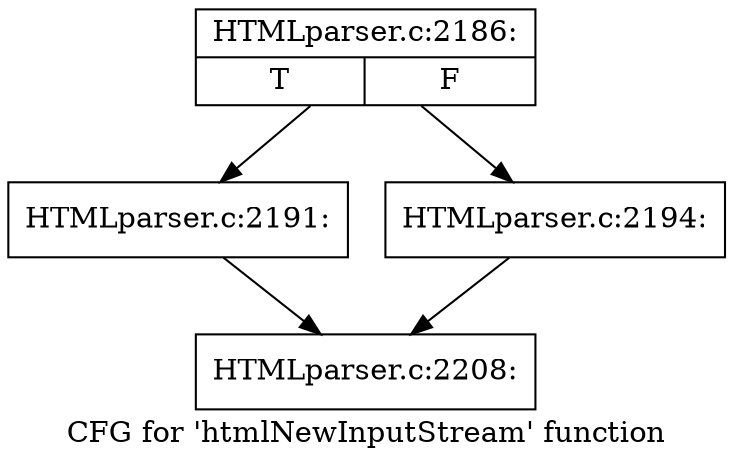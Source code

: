 digraph "CFG for 'htmlNewInputStream' function" {
	label="CFG for 'htmlNewInputStream' function";

	Node0x40fa170 [shape=record,label="{HTMLparser.c:2186:|{<s0>T|<s1>F}}"];
	Node0x40fa170 -> Node0x4127330;
	Node0x40fa170 -> Node0x4127380;
	Node0x4127330 [shape=record,label="{HTMLparser.c:2191:}"];
	Node0x4127330 -> Node0x411ae60;
	Node0x4127380 [shape=record,label="{HTMLparser.c:2194:}"];
	Node0x4127380 -> Node0x411ae60;
	Node0x411ae60 [shape=record,label="{HTMLparser.c:2208:}"];
}
